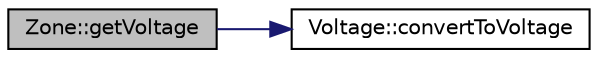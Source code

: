 digraph "Zone::getVoltage"
{
  edge [fontname="Helvetica",fontsize="10",labelfontname="Helvetica",labelfontsize="10"];
  node [fontname="Helvetica",fontsize="10",shape=record];
  rankdir="LR";
  Node27 [label="Zone::getVoltage",height=0.2,width=0.4,color="black", fillcolor="grey75", style="filled", fontcolor="black"];
  Node27 -> Node28 [color="midnightblue",fontsize="10",style="solid",fontname="Helvetica"];
  Node28 [label="Voltage::convertToVoltage",height=0.2,width=0.4,color="black", fillcolor="white", style="filled",URL="$class_voltage.html#a9f4477e8edb78357823300ab42777c89"];
}
